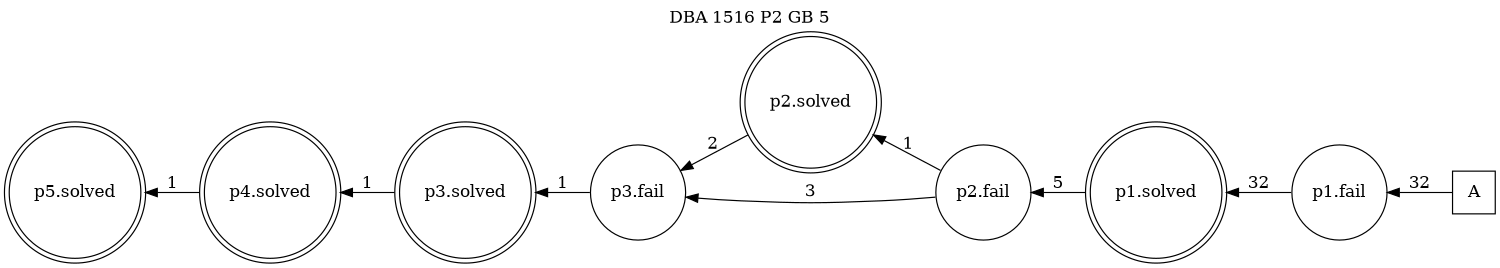 digraph DBA_1516_P2_GB_5 {
labelloc="tl"
label= " DBA 1516 P2 GB 5 "
rankdir="RL";
graph [ size=" 10 , 10 !"]

"A" [shape="square" label="A"]
"p1.fail" [shape="circle" label="p1.fail"]
"p1.solved" [shape="doublecircle" label="p1.solved"]
"p2.fail" [shape="circle" label="p2.fail"]
"p2.solved" [shape="doublecircle" label="p2.solved"]
"p3.fail" [shape="circle" label="p3.fail"]
"p3.solved" [shape="doublecircle" label="p3.solved"]
"p4.solved" [shape="doublecircle" label="p4.solved"]
"p5.solved" [shape="doublecircle" label="p5.solved"]
"A" -> "p1.fail" [ label=32]
"p1.fail" -> "p1.solved" [ label=32]
"p1.solved" -> "p2.fail" [ label=5]
"p2.fail" -> "p2.solved" [ label=1]
"p2.fail" -> "p3.fail" [ label=3]
"p2.solved" -> "p3.fail" [ label=2]
"p3.fail" -> "p3.solved" [ label=1]
"p3.solved" -> "p4.solved" [ label=1]
"p4.solved" -> "p5.solved" [ label=1]
}
